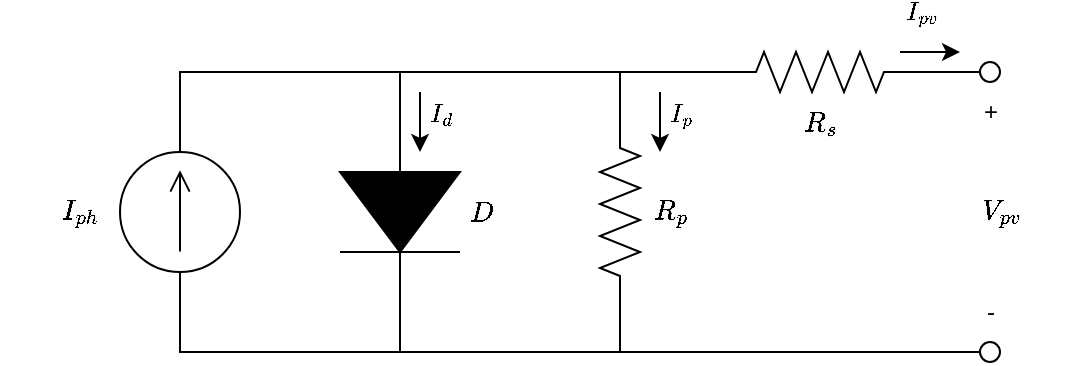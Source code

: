 <mxfile version="20.8.1" type="github">
  <diagram id="tI0Jr8Gdqf7VqZdz1Vc-" name="Page-1">
    <mxGraphModel dx="1012" dy="539" grid="1" gridSize="10" guides="1" tooltips="1" connect="1" arrows="1" fold="1" page="1" pageScale="1" pageWidth="850" pageHeight="1100" math="1" shadow="0">
      <root>
        <mxCell id="0" />
        <mxCell id="1" parent="0" />
        <mxCell id="POZQu6M6jqPw0SajBSCw-11" style="edgeStyle=orthogonalEdgeStyle;rounded=0;orthogonalLoop=1;jettySize=auto;html=1;exitX=1;exitY=0.5;exitDx=0;exitDy=0;exitPerimeter=0;endArrow=none;endFill=0;" edge="1" parent="1" source="POZQu6M6jqPw0SajBSCw-1" target="POZQu6M6jqPw0SajBSCw-10">
          <mxGeometry relative="1" as="geometry" />
        </mxCell>
        <mxCell id="POZQu6M6jqPw0SajBSCw-30" style="edgeStyle=orthogonalEdgeStyle;rounded=0;orthogonalLoop=1;jettySize=auto;html=1;exitX=0;exitY=0.5;exitDx=0;exitDy=0;exitPerimeter=0;entryX=1;entryY=0.5;entryDx=0;entryDy=0;entryPerimeter=0;endArrow=none;endFill=0;" edge="1" parent="1" source="POZQu6M6jqPw0SajBSCw-1" target="POZQu6M6jqPw0SajBSCw-2">
          <mxGeometry relative="1" as="geometry" />
        </mxCell>
        <mxCell id="POZQu6M6jqPw0SajBSCw-1" value="" style="pointerEvents=1;verticalLabelPosition=bottom;shadow=0;dashed=0;align=center;html=1;verticalAlign=top;shape=mxgraph.electrical.resistors.resistor_2;" vertex="1" parent="1">
          <mxGeometry x="410" y="460" width="100" height="20" as="geometry" />
        </mxCell>
        <mxCell id="POZQu6M6jqPw0SajBSCw-2" value="" style="pointerEvents=1;verticalLabelPosition=bottom;shadow=0;dashed=0;align=center;html=1;verticalAlign=top;shape=mxgraph.electrical.resistors.resistor_2;rotation=-90;" vertex="1" parent="1">
          <mxGeometry x="310" y="530" width="100" height="20" as="geometry" />
        </mxCell>
        <mxCell id="POZQu6M6jqPw0SajBSCw-28" style="edgeStyle=orthogonalEdgeStyle;rounded=0;orthogonalLoop=1;jettySize=auto;html=1;exitX=1;exitY=0.5;exitDx=0;exitDy=0;exitPerimeter=0;entryX=0;entryY=0.5;entryDx=0;entryDy=0;entryPerimeter=0;endArrow=none;endFill=0;" edge="1" parent="1" source="POZQu6M6jqPw0SajBSCw-3" target="POZQu6M6jqPw0SajBSCw-2">
          <mxGeometry relative="1" as="geometry" />
        </mxCell>
        <mxCell id="POZQu6M6jqPw0SajBSCw-29" style="edgeStyle=orthogonalEdgeStyle;rounded=0;orthogonalLoop=1;jettySize=auto;html=1;exitX=0;exitY=0.5;exitDx=0;exitDy=0;exitPerimeter=0;entryX=1;entryY=0.5;entryDx=0;entryDy=0;entryPerimeter=0;endArrow=none;endFill=0;" edge="1" parent="1" source="POZQu6M6jqPw0SajBSCw-3" target="POZQu6M6jqPw0SajBSCw-2">
          <mxGeometry relative="1" as="geometry" />
        </mxCell>
        <mxCell id="POZQu6M6jqPw0SajBSCw-3" value="" style="pointerEvents=1;fillColor=strokeColor;verticalLabelPosition=bottom;shadow=0;dashed=0;align=center;html=1;verticalAlign=top;shape=mxgraph.electrical.diodes.diode;rotation=90;" vertex="1" parent="1">
          <mxGeometry x="200" y="510" width="100" height="60" as="geometry" />
        </mxCell>
        <mxCell id="POZQu6M6jqPw0SajBSCw-10" value="" style="ellipse;whiteSpace=wrap;html=1;aspect=fixed;" vertex="1" parent="1">
          <mxGeometry x="540" y="465" width="10" height="10" as="geometry" />
        </mxCell>
        <mxCell id="POZQu6M6jqPw0SajBSCw-31" style="edgeStyle=orthogonalEdgeStyle;rounded=0;orthogonalLoop=1;jettySize=auto;html=1;exitX=1;exitY=0.5;exitDx=0;exitDy=0;exitPerimeter=0;entryX=0;entryY=0.5;entryDx=0;entryDy=0;entryPerimeter=0;endArrow=none;endFill=0;" edge="1" parent="1" source="POZQu6M6jqPw0SajBSCw-12" target="POZQu6M6jqPw0SajBSCw-3">
          <mxGeometry relative="1" as="geometry" />
        </mxCell>
        <mxCell id="POZQu6M6jqPw0SajBSCw-32" style="edgeStyle=orthogonalEdgeStyle;rounded=0;orthogonalLoop=1;jettySize=auto;html=1;exitX=0;exitY=0.5;exitDx=0;exitDy=0;exitPerimeter=0;entryX=1;entryY=0.5;entryDx=0;entryDy=0;entryPerimeter=0;endArrow=none;endFill=0;" edge="1" parent="1" source="POZQu6M6jqPw0SajBSCw-12" target="POZQu6M6jqPw0SajBSCw-3">
          <mxGeometry relative="1" as="geometry">
            <Array as="points">
              <mxPoint x="140" y="610" />
              <mxPoint x="250" y="610" />
            </Array>
          </mxGeometry>
        </mxCell>
        <mxCell id="POZQu6M6jqPw0SajBSCw-12" value="" style="pointerEvents=1;verticalLabelPosition=bottom;shadow=0;dashed=0;align=center;html=1;verticalAlign=top;shape=mxgraph.electrical.signal_sources.source;aspect=fixed;points=[[0.5,0,0],[1,0.5,0],[0.5,1,0],[0,0.5,0]];elSignalType=dc1;rotation=-90;" vertex="1" parent="1">
          <mxGeometry x="110" y="510" width="60" height="60" as="geometry" />
        </mxCell>
        <mxCell id="POZQu6M6jqPw0SajBSCw-27" style="edgeStyle=orthogonalEdgeStyle;rounded=0;orthogonalLoop=1;jettySize=auto;html=1;exitX=0;exitY=0.5;exitDx=0;exitDy=0;entryX=0;entryY=0.5;entryDx=0;entryDy=0;entryPerimeter=0;endArrow=none;endFill=0;" edge="1" parent="1" source="POZQu6M6jqPw0SajBSCw-21" target="POZQu6M6jqPw0SajBSCw-2">
          <mxGeometry relative="1" as="geometry" />
        </mxCell>
        <mxCell id="POZQu6M6jqPw0SajBSCw-21" value="" style="ellipse;whiteSpace=wrap;html=1;aspect=fixed;" vertex="1" parent="1">
          <mxGeometry x="540" y="605" width="10" height="10" as="geometry" />
        </mxCell>
        <mxCell id="POZQu6M6jqPw0SajBSCw-33" value="$$I_{ph}$$" style="text;html=1;align=center;verticalAlign=middle;resizable=0;points=[];autosize=1;strokeColor=none;fillColor=none;" vertex="1" parent="1">
          <mxGeometry x="50" y="525" width="80" height="30" as="geometry" />
        </mxCell>
        <mxCell id="POZQu6M6jqPw0SajBSCw-35" value="" style="endArrow=classic;html=1;rounded=0;" edge="1" parent="1">
          <mxGeometry width="50" height="50" relative="1" as="geometry">
            <mxPoint x="260" y="480" as="sourcePoint" />
            <mxPoint x="260" y="510" as="targetPoint" />
          </mxGeometry>
        </mxCell>
        <mxCell id="POZQu6M6jqPw0SajBSCw-36" value="$$I_d$$" style="edgeLabel;html=1;align=center;verticalAlign=middle;resizable=0;points=[];" vertex="1" connectable="0" parent="POZQu6M6jqPw0SajBSCw-35">
          <mxGeometry x="-0.311" relative="1" as="geometry">
            <mxPoint x="10" as="offset" />
          </mxGeometry>
        </mxCell>
        <mxCell id="POZQu6M6jqPw0SajBSCw-39" value="" style="endArrow=classic;html=1;rounded=0;" edge="1" parent="1">
          <mxGeometry width="50" height="50" relative="1" as="geometry">
            <mxPoint x="380" y="480" as="sourcePoint" />
            <mxPoint x="380" y="510" as="targetPoint" />
          </mxGeometry>
        </mxCell>
        <mxCell id="POZQu6M6jqPw0SajBSCw-40" value="$$I_p$$" style="edgeLabel;html=1;align=center;verticalAlign=middle;resizable=0;points=[];" vertex="1" connectable="0" parent="POZQu6M6jqPw0SajBSCw-39">
          <mxGeometry x="-0.311" relative="1" as="geometry">
            <mxPoint x="10" as="offset" />
          </mxGeometry>
        </mxCell>
        <mxCell id="POZQu6M6jqPw0SajBSCw-41" value="" style="endArrow=classic;html=1;rounded=0;" edge="1" parent="1">
          <mxGeometry width="50" height="50" relative="1" as="geometry">
            <mxPoint x="500" y="460" as="sourcePoint" />
            <mxPoint x="530" y="460" as="targetPoint" />
          </mxGeometry>
        </mxCell>
        <mxCell id="POZQu6M6jqPw0SajBSCw-42" value="$$I_{pv}$$" style="edgeLabel;html=1;align=center;verticalAlign=middle;resizable=0;points=[];" vertex="1" connectable="0" parent="POZQu6M6jqPw0SajBSCw-41">
          <mxGeometry x="-0.311" relative="1" as="geometry">
            <mxPoint y="-20" as="offset" />
          </mxGeometry>
        </mxCell>
        <mxCell id="POZQu6M6jqPw0SajBSCw-43" value="+" style="text;html=1;align=center;verticalAlign=middle;resizable=0;points=[];autosize=1;strokeColor=none;fillColor=none;" vertex="1" parent="1">
          <mxGeometry x="530" y="475" width="30" height="30" as="geometry" />
        </mxCell>
        <mxCell id="POZQu6M6jqPw0SajBSCw-44" value="-" style="text;html=1;align=center;verticalAlign=middle;resizable=0;points=[];autosize=1;strokeColor=none;fillColor=none;" vertex="1" parent="1">
          <mxGeometry x="530" y="575" width="30" height="30" as="geometry" />
        </mxCell>
        <mxCell id="POZQu6M6jqPw0SajBSCw-45" value="$$V_{pv}$$" style="text;html=1;align=center;verticalAlign=middle;resizable=0;points=[];autosize=1;strokeColor=none;fillColor=none;" vertex="1" parent="1">
          <mxGeometry x="505" y="525" width="90" height="30" as="geometry" />
        </mxCell>
        <mxCell id="POZQu6M6jqPw0SajBSCw-48" value="$$R_p$$" style="text;html=1;align=center;verticalAlign=middle;resizable=0;points=[];autosize=1;strokeColor=none;fillColor=none;" vertex="1" parent="1">
          <mxGeometry x="350" y="525" width="70" height="30" as="geometry" />
        </mxCell>
        <mxCell id="POZQu6M6jqPw0SajBSCw-49" value="$$D$$" style="text;html=1;align=center;verticalAlign=middle;resizable=0;points=[];autosize=1;strokeColor=none;fillColor=none;" vertex="1" parent="1">
          <mxGeometry x="260" y="525" width="60" height="30" as="geometry" />
        </mxCell>
        <mxCell id="POZQu6M6jqPw0SajBSCw-50" value="$$R_s$$" style="text;html=1;align=center;verticalAlign=middle;resizable=0;points=[];autosize=1;strokeColor=none;fillColor=none;" vertex="1" parent="1">
          <mxGeometry x="425" y="480" width="70" height="30" as="geometry" />
        </mxCell>
      </root>
    </mxGraphModel>
  </diagram>
</mxfile>
